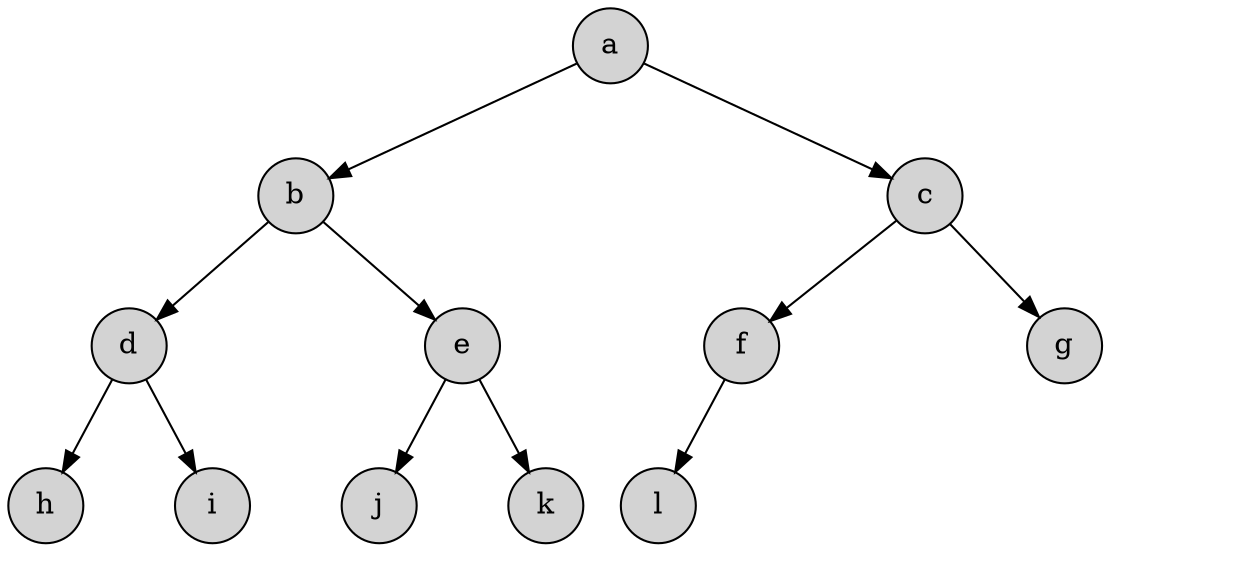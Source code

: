 digraph {
    rankdir=TB;

    node [shape=circle style=filled]

    a1 -> b1;
    a1 -> b2;

    b1 -> c1;
    b1 -> c12 [style=invis weight=10];
    b1 -> c2;

    b2 -> c3;
    b2 -> c34 [style=invis weight=10];
    b2 -> c4;

    c1 -> d1;
    c1 -> d12 [style=invis weight=10];
    c1 -> d2;

    c2 -> d3;
    c2 -> d34 [style=invis weight=10];
    c2 -> d4;

    c3 -> d5;
    c3 -> d56 [style=invis weight=10];
    c3 -> d6 [style=invis];

    c4 -> d7 [style=invis];
    c4 -> d78 [style=invis];
    c4 -> d8 [style=invis];


    a1 [label="a"];
    b1 [label="b"];
    b2 [label="c"];
    c1 [label="d"];
    c2 [label="e"];
    c3 [label="f"];
    c4 [label="g"];
    d1 [label="h"];
    d2 [label="i"];
    d3 [label="j"];
    d4 [label="k"];
    d5 [label="l"];

    d6 [style=invis];
    d7 [style=invis];
    d8 [style=invis];

    c12 [label="" width=.1 style=invis];
    c34 [label="" width=.1 style=invis];
    d12 [label="" width=.1 style=invis];
    d34 [label="" width=.1 style=invis];
    d56 [label="" width=.1 style=invis];
    d78 [label="" width=.1 style=invis];

    {rank = same; d1 d2 d3 d4 d5 d6 d7 d8 c12 c34 d12 d34 d56 d78}
}
